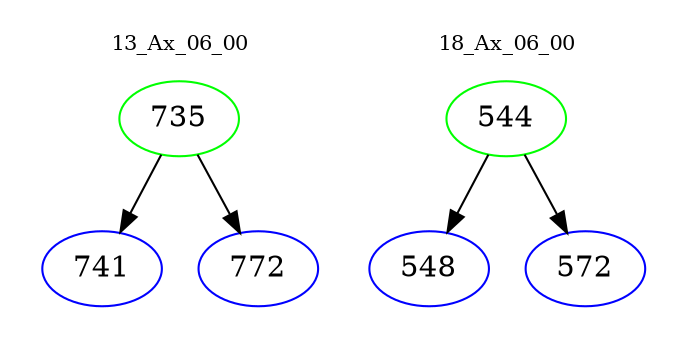 digraph{
subgraph cluster_0 {
color = white
label = "13_Ax_06_00";
fontsize=10;
T0_735 [label="735", color="green"]
T0_735 -> T0_741 [color="black"]
T0_741 [label="741", color="blue"]
T0_735 -> T0_772 [color="black"]
T0_772 [label="772", color="blue"]
}
subgraph cluster_1 {
color = white
label = "18_Ax_06_00";
fontsize=10;
T1_544 [label="544", color="green"]
T1_544 -> T1_548 [color="black"]
T1_548 [label="548", color="blue"]
T1_544 -> T1_572 [color="black"]
T1_572 [label="572", color="blue"]
}
}
